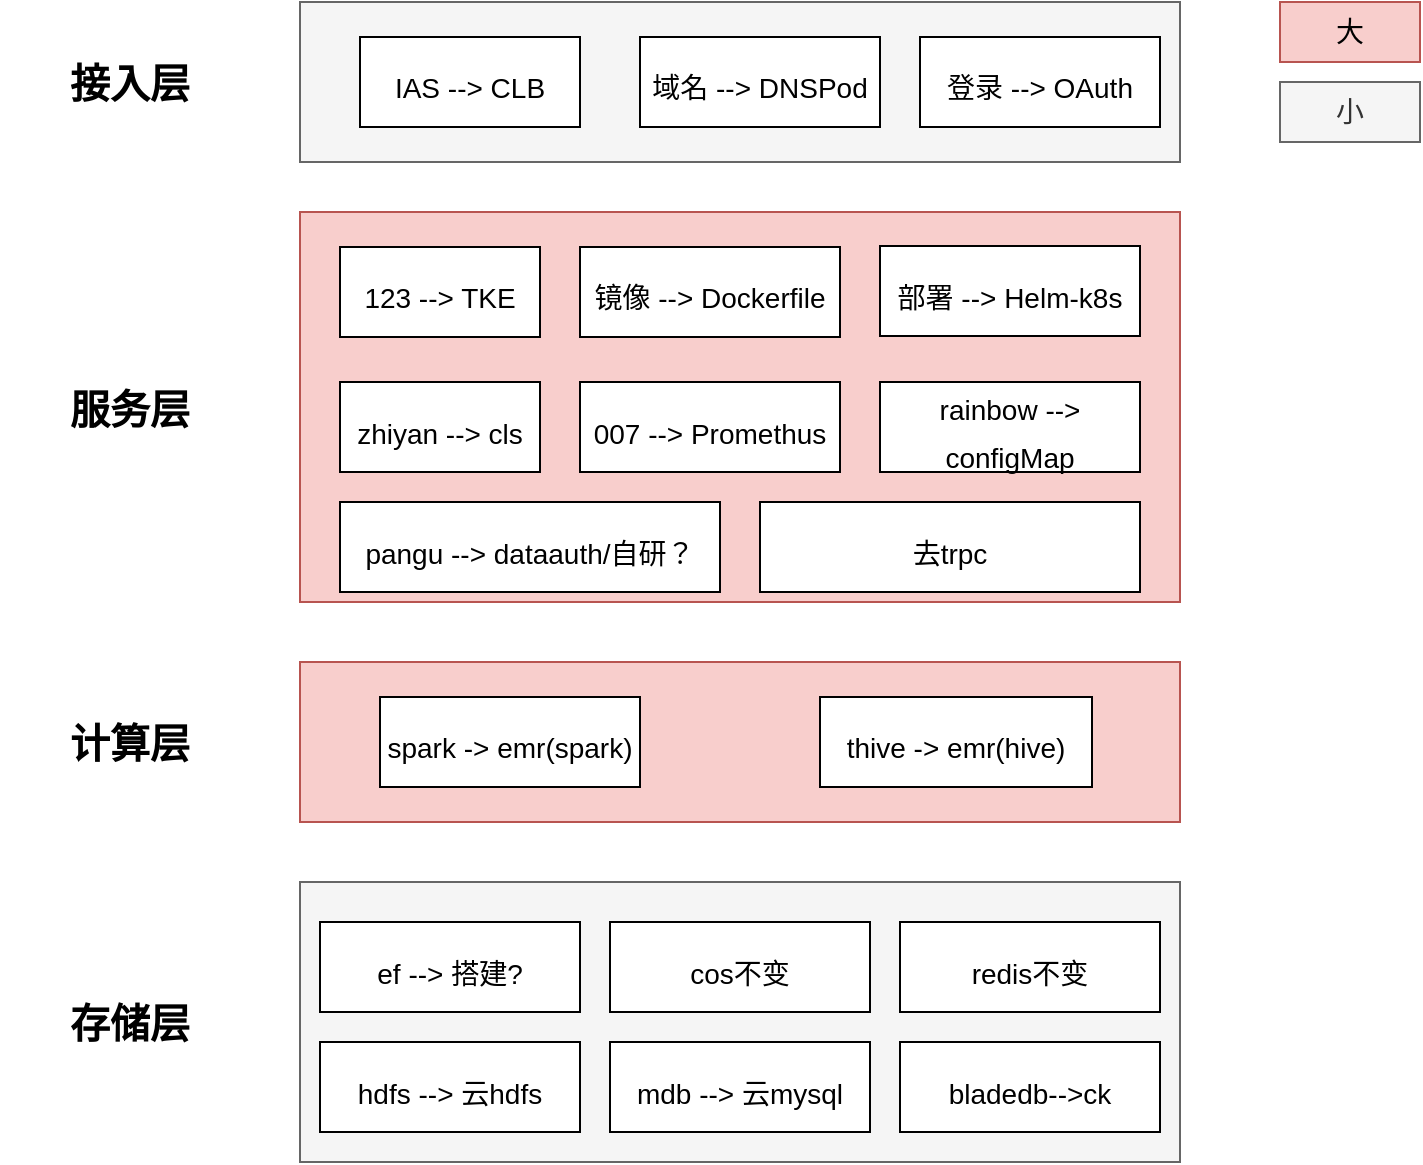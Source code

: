 <mxfile version="20.2.3" type="github">
  <diagram id="cwxhCm63Somnro4JCVdJ" name="第 1 页">
    <mxGraphModel dx="1249" dy="752" grid="1" gridSize="10" guides="1" tooltips="1" connect="1" arrows="1" fold="1" page="1" pageScale="1" pageWidth="827" pageHeight="1169" math="0" shadow="0">
      <root>
        <mxCell id="0" />
        <mxCell id="1" parent="0" />
        <mxCell id="uui6WPJijUR4WHiSDv8N-2" value="&lt;b&gt;&lt;font style=&quot;font-size: 20px;&quot;&gt;接入层&lt;/font&gt;&lt;/b&gt;" style="text;html=1;strokeColor=none;fillColor=none;align=center;verticalAlign=middle;whiteSpace=wrap;rounded=0;" vertex="1" parent="1">
          <mxGeometry x="40" y="465" width="130" height="30" as="geometry" />
        </mxCell>
        <mxCell id="uui6WPJijUR4WHiSDv8N-3" value="" style="rounded=0;whiteSpace=wrap;html=1;fontSize=20;fontColor=#333333;fillColor=#f5f5f5;strokeColor=#666666;" vertex="1" parent="1">
          <mxGeometry x="190" y="440" width="440" height="80" as="geometry" />
        </mxCell>
        <mxCell id="uui6WPJijUR4WHiSDv8N-4" value="&lt;font style=&quot;font-size: 14px;&quot; color=&quot;#000000&quot;&gt;IAS --&amp;gt; CLB&lt;/font&gt;" style="rounded=0;whiteSpace=wrap;html=1;fontSize=20;fontColor=#FFCCCC;" vertex="1" parent="1">
          <mxGeometry x="220" y="457.5" width="110" height="45" as="geometry" />
        </mxCell>
        <mxCell id="uui6WPJijUR4WHiSDv8N-5" value="&lt;font style=&quot;font-size: 14px;&quot; color=&quot;#000000&quot;&gt;域名 --&amp;gt; DNSPod&lt;/font&gt;" style="rounded=0;whiteSpace=wrap;html=1;fontSize=20;fontColor=#FFCCCC;" vertex="1" parent="1">
          <mxGeometry x="360" y="457.5" width="120" height="45" as="geometry" />
        </mxCell>
        <mxCell id="uui6WPJijUR4WHiSDv8N-6" value="&lt;span style=&quot;font-size: 20px;&quot;&gt;&lt;b&gt;服务层&lt;/b&gt;&lt;/span&gt;" style="text;html=1;strokeColor=none;fillColor=none;align=center;verticalAlign=middle;whiteSpace=wrap;rounded=0;" vertex="1" parent="1">
          <mxGeometry x="40" y="627.5" width="130" height="30" as="geometry" />
        </mxCell>
        <mxCell id="uui6WPJijUR4WHiSDv8N-7" value="" style="rounded=0;whiteSpace=wrap;html=1;fontSize=20;fillColor=#f8cecc;strokeColor=#b85450;" vertex="1" parent="1">
          <mxGeometry x="190" y="545" width="440" height="195" as="geometry" />
        </mxCell>
        <mxCell id="uui6WPJijUR4WHiSDv8N-8" value="&lt;font style=&quot;font-size: 14px;&quot; color=&quot;#000000&quot;&gt;123 --&amp;gt; TKE&lt;/font&gt;" style="rounded=0;whiteSpace=wrap;html=1;fontSize=20;fontColor=#FFCCCC;" vertex="1" parent="1">
          <mxGeometry x="210" y="562.5" width="100" height="45" as="geometry" />
        </mxCell>
        <mxCell id="uui6WPJijUR4WHiSDv8N-9" value="&lt;font color=&quot;#000000&quot;&gt;&lt;span style=&quot;font-size: 14px;&quot;&gt;镜像 --&amp;gt; Dockerfile&lt;/span&gt;&lt;/font&gt;" style="rounded=0;whiteSpace=wrap;html=1;fontSize=20;fontColor=#FFCCCC;" vertex="1" parent="1">
          <mxGeometry x="330" y="562.5" width="130" height="45" as="geometry" />
        </mxCell>
        <mxCell id="uui6WPJijUR4WHiSDv8N-10" value="&lt;font color=&quot;#000000&quot;&gt;&lt;span style=&quot;font-size: 14px;&quot;&gt;部署 --&amp;gt; Helm-k8s&lt;/span&gt;&lt;/font&gt;" style="rounded=0;whiteSpace=wrap;html=1;fontSize=20;fontColor=#FFCCCC;" vertex="1" parent="1">
          <mxGeometry x="480" y="562" width="130" height="45" as="geometry" />
        </mxCell>
        <mxCell id="uui6WPJijUR4WHiSDv8N-11" value="&lt;font style=&quot;font-size: 14px;&quot; color=&quot;#000000&quot;&gt;007 --&amp;gt; Promethus&lt;/font&gt;" style="rounded=0;whiteSpace=wrap;html=1;fontSize=20;fontColor=#FFCCCC;" vertex="1" parent="1">
          <mxGeometry x="330" y="630" width="130" height="45" as="geometry" />
        </mxCell>
        <mxCell id="uui6WPJijUR4WHiSDv8N-12" value="&lt;font style=&quot;font-size: 14px;&quot; color=&quot;#000000&quot;&gt;zhiyan --&amp;gt; cls&lt;/font&gt;" style="rounded=0;whiteSpace=wrap;html=1;fontSize=20;fontColor=#FFCCCC;" vertex="1" parent="1">
          <mxGeometry x="210" y="630" width="100" height="45" as="geometry" />
        </mxCell>
        <mxCell id="uui6WPJijUR4WHiSDv8N-13" value="&lt;font style=&quot;font-size: 14px;&quot; color=&quot;#000000&quot;&gt;rainbow --&amp;gt; configMap&lt;/font&gt;" style="rounded=0;whiteSpace=wrap;html=1;fontSize=20;fontColor=#FFCCCC;" vertex="1" parent="1">
          <mxGeometry x="480" y="630" width="130" height="45" as="geometry" />
        </mxCell>
        <mxCell id="uui6WPJijUR4WHiSDv8N-14" value="&lt;span style=&quot;font-size: 20px;&quot;&gt;&lt;b&gt;计算层&lt;/b&gt;&lt;/span&gt;" style="text;html=1;strokeColor=none;fillColor=none;align=center;verticalAlign=middle;whiteSpace=wrap;rounded=0;" vertex="1" parent="1">
          <mxGeometry x="40" y="795" width="130" height="30" as="geometry" />
        </mxCell>
        <mxCell id="uui6WPJijUR4WHiSDv8N-15" value="" style="rounded=0;whiteSpace=wrap;html=1;fontSize=20;fillColor=#f8cecc;strokeColor=#b85450;" vertex="1" parent="1">
          <mxGeometry x="190" y="770" width="440" height="80" as="geometry" />
        </mxCell>
        <mxCell id="uui6WPJijUR4WHiSDv8N-16" value="&lt;font color=&quot;#000000&quot;&gt;&lt;span style=&quot;font-size: 14px;&quot;&gt;spark -&amp;gt; emr(spark)&lt;/span&gt;&lt;/font&gt;" style="rounded=0;whiteSpace=wrap;html=1;fontSize=20;fontColor=#FFCCCC;" vertex="1" parent="1">
          <mxGeometry x="230" y="787.5" width="130" height="45" as="geometry" />
        </mxCell>
        <mxCell id="uui6WPJijUR4WHiSDv8N-17" value="&lt;font color=&quot;#000000&quot;&gt;&lt;span style=&quot;font-size: 14px;&quot;&gt;thive -&amp;gt; emr(hive)&lt;/span&gt;&lt;/font&gt;" style="rounded=0;whiteSpace=wrap;html=1;fontSize=20;fontColor=#FFCCCC;" vertex="1" parent="1">
          <mxGeometry x="450" y="787.5" width="136" height="45" as="geometry" />
        </mxCell>
        <mxCell id="uui6WPJijUR4WHiSDv8N-18" value="&lt;font style=&quot;font-size: 14px;&quot; color=&quot;#000000&quot;&gt;pangu --&amp;gt; dataauth/自研？&lt;/font&gt;" style="rounded=0;whiteSpace=wrap;html=1;fontSize=20;fontColor=#FFCCCC;" vertex="1" parent="1">
          <mxGeometry x="210" y="690" width="190" height="45" as="geometry" />
        </mxCell>
        <mxCell id="uui6WPJijUR4WHiSDv8N-19" value="&lt;font color=&quot;#000000&quot;&gt;&lt;span style=&quot;font-size: 14px;&quot;&gt;登录 --&amp;gt; OAuth&lt;/span&gt;&lt;/font&gt;" style="rounded=0;whiteSpace=wrap;html=1;fontSize=20;fontColor=#FFCCCC;" vertex="1" parent="1">
          <mxGeometry x="500" y="457.5" width="120" height="45" as="geometry" />
        </mxCell>
        <mxCell id="uui6WPJijUR4WHiSDv8N-21" value="&lt;span style=&quot;font-size: 20px;&quot;&gt;&lt;b&gt;存储层&lt;/b&gt;&lt;/span&gt;" style="text;html=1;strokeColor=none;fillColor=none;align=center;verticalAlign=middle;whiteSpace=wrap;rounded=0;" vertex="1" parent="1">
          <mxGeometry x="40" y="935" width="130" height="30" as="geometry" />
        </mxCell>
        <mxCell id="uui6WPJijUR4WHiSDv8N-22" value="" style="rounded=0;whiteSpace=wrap;html=1;fontSize=20;fontColor=#333333;fillColor=#f5f5f5;strokeColor=#666666;" vertex="1" parent="1">
          <mxGeometry x="190" y="880" width="440" height="140" as="geometry" />
        </mxCell>
        <mxCell id="uui6WPJijUR4WHiSDv8N-23" value="&lt;font color=&quot;#000000&quot;&gt;&lt;span style=&quot;font-size: 14px;&quot;&gt;ef --&amp;gt; 搭建?&lt;/span&gt;&lt;/font&gt;" style="rounded=0;whiteSpace=wrap;html=1;fontSize=20;fontColor=#FFCCCC;" vertex="1" parent="1">
          <mxGeometry x="200" y="900" width="130" height="45" as="geometry" />
        </mxCell>
        <mxCell id="uui6WPJijUR4WHiSDv8N-24" value="&lt;font color=&quot;#000000&quot;&gt;&lt;span style=&quot;font-size: 14px;&quot;&gt;cos不变&lt;/span&gt;&lt;/font&gt;" style="rounded=0;whiteSpace=wrap;html=1;fontSize=20;fontColor=#FFCCCC;" vertex="1" parent="1">
          <mxGeometry x="345" y="900" width="130" height="45" as="geometry" />
        </mxCell>
        <mxCell id="uui6WPJijUR4WHiSDv8N-25" value="&lt;font color=&quot;#000000&quot;&gt;&lt;span style=&quot;font-size: 14px;&quot;&gt;redis不变&lt;/span&gt;&lt;/font&gt;" style="rounded=0;whiteSpace=wrap;html=1;fontSize=20;fontColor=#FFCCCC;" vertex="1" parent="1">
          <mxGeometry x="490" y="900" width="130" height="45" as="geometry" />
        </mxCell>
        <mxCell id="uui6WPJijUR4WHiSDv8N-26" value="&lt;font color=&quot;#000000&quot;&gt;&lt;span style=&quot;font-size: 14px;&quot;&gt;hdfs --&amp;gt; 云hdfs&lt;br&gt;&lt;/span&gt;&lt;/font&gt;" style="rounded=0;whiteSpace=wrap;html=1;fontSize=20;fontColor=#FFCCCC;" vertex="1" parent="1">
          <mxGeometry x="200" y="960" width="130" height="45" as="geometry" />
        </mxCell>
        <mxCell id="uui6WPJijUR4WHiSDv8N-27" value="&lt;font color=&quot;#000000&quot;&gt;&lt;span style=&quot;font-size: 14px;&quot;&gt;mdb --&amp;gt; 云mysql&lt;br&gt;&lt;/span&gt;&lt;/font&gt;" style="rounded=0;whiteSpace=wrap;html=1;fontSize=20;fontColor=#FFCCCC;" vertex="1" parent="1">
          <mxGeometry x="345" y="960" width="130" height="45" as="geometry" />
        </mxCell>
        <mxCell id="uui6WPJijUR4WHiSDv8N-28" value="&lt;font color=&quot;#000000&quot;&gt;&lt;span style=&quot;font-size: 14px;&quot;&gt;bladedb--&amp;gt;ck&lt;br&gt;&lt;/span&gt;&lt;/font&gt;" style="rounded=0;whiteSpace=wrap;html=1;fontSize=20;fontColor=#FFCCCC;" vertex="1" parent="1">
          <mxGeometry x="490" y="960" width="130" height="45" as="geometry" />
        </mxCell>
        <mxCell id="uui6WPJijUR4WHiSDv8N-29" value="大" style="rounded=0;whiteSpace=wrap;html=1;fontSize=14;fillColor=#f8cecc;strokeColor=#b85450;" vertex="1" parent="1">
          <mxGeometry x="680" y="440" width="70" height="30" as="geometry" />
        </mxCell>
        <mxCell id="uui6WPJijUR4WHiSDv8N-30" value="小" style="rounded=0;whiteSpace=wrap;html=1;fontSize=14;fillColor=#f5f5f5;strokeColor=#666666;fontColor=#333333;" vertex="1" parent="1">
          <mxGeometry x="680" y="480" width="70" height="30" as="geometry" />
        </mxCell>
        <mxCell id="uui6WPJijUR4WHiSDv8N-31" value="&lt;font style=&quot;font-size: 14px;&quot; color=&quot;#000000&quot;&gt;去trpc&lt;/font&gt;" style="rounded=0;whiteSpace=wrap;html=1;fontSize=20;fontColor=#FFCCCC;" vertex="1" parent="1">
          <mxGeometry x="420" y="690" width="190" height="45" as="geometry" />
        </mxCell>
      </root>
    </mxGraphModel>
  </diagram>
</mxfile>
